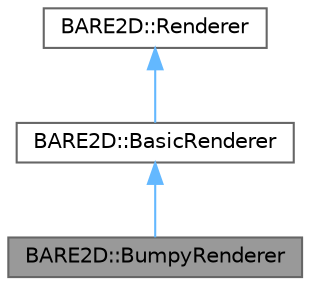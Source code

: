 digraph "BARE2D::BumpyRenderer"
{
 // INTERACTIVE_SVG=YES
 // LATEX_PDF_SIZE
  bgcolor="transparent";
  edge [fontname=Helvetica,fontsize=10,labelfontname=Helvetica,labelfontsize=10];
  node [fontname=Helvetica,fontsize=10,shape=box,height=0.2,width=0.4];
  Node1 [label="BARE2D::BumpyRenderer",height=0.2,width=0.4,color="gray40", fillcolor="grey60", style="filled", fontcolor="black",tooltip="This is a BasicRenderer, but it includes the usage of bumpmaps. This can be useful for lighting."];
  Node2 -> Node1 [dir="back",color="steelblue1",style="solid"];
  Node2 [label="BARE2D::BasicRenderer",height=0.2,width=0.4,color="gray40", fillcolor="white", style="filled",URL="$class_b_a_r_e2_d_1_1_basic_renderer.html",tooltip=" "];
  Node3 -> Node2 [dir="back",color="steelblue1",style="solid"];
  Node3 [label="BARE2D::Renderer",height=0.2,width=0.4,color="gray40", fillcolor="white", style="filled",URL="$class_b_a_r_e2_d_1_1_renderer.html",tooltip="The renderer class holds some shader program, manages some VBO, some render batch(es),..."];
}
